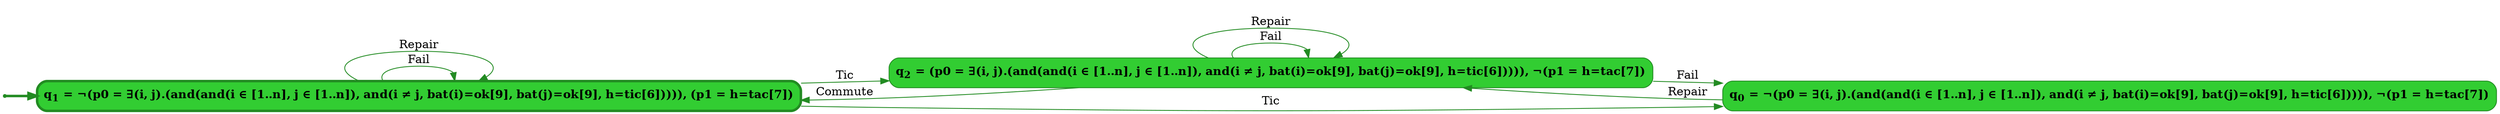digraph g {

	rankdir="LR"

	__invisible__[shape="point", color="forestgreen"]
	q1[label=<<b>q<sub>1</sub> = ¬(p0 = ∃(i, j).(and(and(i ∈ [1..n], j ∈ [1..n]), and(i ≠ j, bat(i)=ok[9], bat(j)=ok[9], h=tic[6])))), (p1 = h=tac[7])</b>>, shape="box", style="rounded, filled", fillcolor="limegreen", color="forestgreen", penwidth=3] // Initial
	q2[label=<<b>q<sub>2</sub> = (p0 = ∃(i, j).(and(and(i ∈ [1..n], j ∈ [1..n]), and(i ≠ j, bat(i)=ok[9], bat(j)=ok[9], h=tic[6])))), ¬(p1 = h=tac[7])</b>>, shape="box", style="rounded, filled", fillcolor="limegreen", color="forestgreen"]
	q0[label=<<b>q<sub>0</sub> = ¬(p0 = ∃(i, j).(and(and(i ∈ [1..n], j ∈ [1..n]), and(i ≠ j, bat(i)=ok[9], bat(j)=ok[9], h=tic[6])))), ¬(p1 = h=tac[7])</b>>, shape="box", style="rounded, filled", fillcolor="limegreen", color="forestgreen"]

	__invisible__ -> q1[penwidth=3, color="forestgreen"]
	q1 -> q2[label=<Tic>, color="forestgreen"]
	q2 -> q1[label=<Commute>, color="forestgreen"]
	q2 -> q2[label=<Fail>, color="forestgreen"]
	q2 -> q2[label=<Repair>, color="forestgreen"]
	q2 -> q0[label=<Fail>, color="forestgreen"]
	q0 -> q2[label=<Repair>, color="forestgreen"]
	q1 -> q1[label=<Fail>, color="forestgreen"]
	q1 -> q1[label=<Repair>, color="forestgreen"]
	q1 -> q0[label=<Tic>, color="forestgreen"]

}
